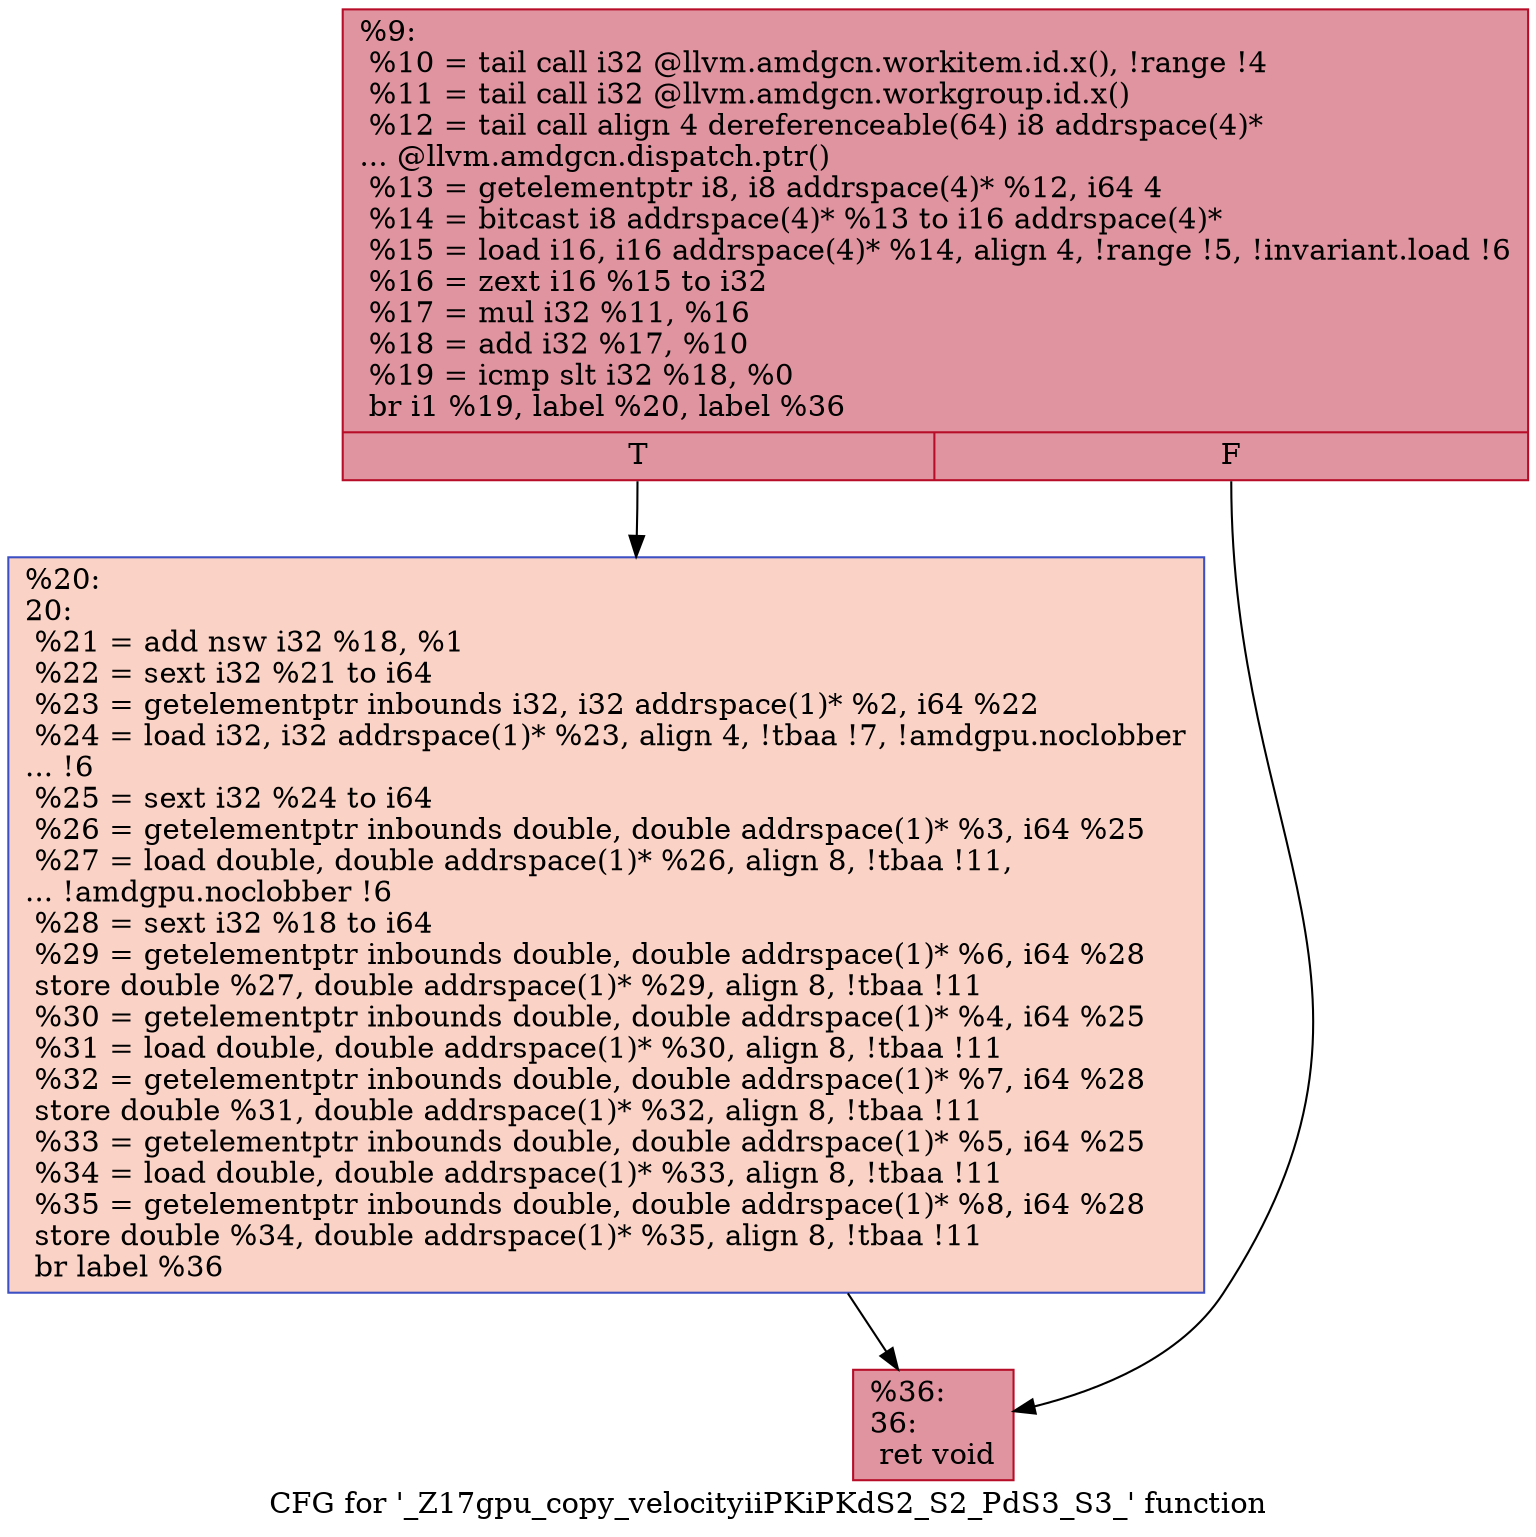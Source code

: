 digraph "CFG for '_Z17gpu_copy_velocityiiPKiPKdS2_S2_PdS3_S3_' function" {
	label="CFG for '_Z17gpu_copy_velocityiiPKiPKdS2_S2_PdS3_S3_' function";

	Node0x5eb9a20 [shape=record,color="#b70d28ff", style=filled, fillcolor="#b70d2870",label="{%9:\l  %10 = tail call i32 @llvm.amdgcn.workitem.id.x(), !range !4\l  %11 = tail call i32 @llvm.amdgcn.workgroup.id.x()\l  %12 = tail call align 4 dereferenceable(64) i8 addrspace(4)*\l... @llvm.amdgcn.dispatch.ptr()\l  %13 = getelementptr i8, i8 addrspace(4)* %12, i64 4\l  %14 = bitcast i8 addrspace(4)* %13 to i16 addrspace(4)*\l  %15 = load i16, i16 addrspace(4)* %14, align 4, !range !5, !invariant.load !6\l  %16 = zext i16 %15 to i32\l  %17 = mul i32 %11, %16\l  %18 = add i32 %17, %10\l  %19 = icmp slt i32 %18, %0\l  br i1 %19, label %20, label %36\l|{<s0>T|<s1>F}}"];
	Node0x5eb9a20:s0 -> Node0x5ebc4b0;
	Node0x5eb9a20:s1 -> Node0x5ebc540;
	Node0x5ebc4b0 [shape=record,color="#3d50c3ff", style=filled, fillcolor="#f59c7d70",label="{%20:\l20:                                               \l  %21 = add nsw i32 %18, %1\l  %22 = sext i32 %21 to i64\l  %23 = getelementptr inbounds i32, i32 addrspace(1)* %2, i64 %22\l  %24 = load i32, i32 addrspace(1)* %23, align 4, !tbaa !7, !amdgpu.noclobber\l... !6\l  %25 = sext i32 %24 to i64\l  %26 = getelementptr inbounds double, double addrspace(1)* %3, i64 %25\l  %27 = load double, double addrspace(1)* %26, align 8, !tbaa !11,\l... !amdgpu.noclobber !6\l  %28 = sext i32 %18 to i64\l  %29 = getelementptr inbounds double, double addrspace(1)* %6, i64 %28\l  store double %27, double addrspace(1)* %29, align 8, !tbaa !11\l  %30 = getelementptr inbounds double, double addrspace(1)* %4, i64 %25\l  %31 = load double, double addrspace(1)* %30, align 8, !tbaa !11\l  %32 = getelementptr inbounds double, double addrspace(1)* %7, i64 %28\l  store double %31, double addrspace(1)* %32, align 8, !tbaa !11\l  %33 = getelementptr inbounds double, double addrspace(1)* %5, i64 %25\l  %34 = load double, double addrspace(1)* %33, align 8, !tbaa !11\l  %35 = getelementptr inbounds double, double addrspace(1)* %8, i64 %28\l  store double %34, double addrspace(1)* %35, align 8, !tbaa !11\l  br label %36\l}"];
	Node0x5ebc4b0 -> Node0x5ebc540;
	Node0x5ebc540 [shape=record,color="#b70d28ff", style=filled, fillcolor="#b70d2870",label="{%36:\l36:                                               \l  ret void\l}"];
}
